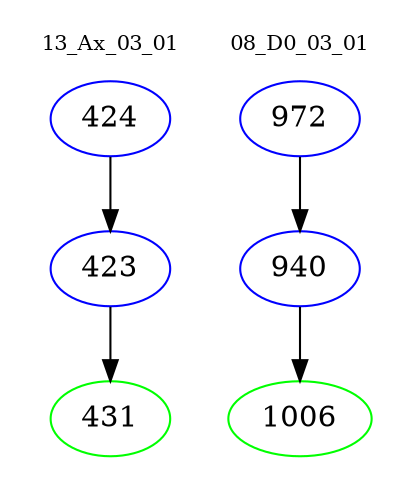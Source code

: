digraph{
subgraph cluster_0 {
color = white
label = "13_Ax_03_01";
fontsize=10;
T0_424 [label="424", color="blue"]
T0_424 -> T0_423 [color="black"]
T0_423 [label="423", color="blue"]
T0_423 -> T0_431 [color="black"]
T0_431 [label="431", color="green"]
}
subgraph cluster_1 {
color = white
label = "08_D0_03_01";
fontsize=10;
T1_972 [label="972", color="blue"]
T1_972 -> T1_940 [color="black"]
T1_940 [label="940", color="blue"]
T1_940 -> T1_1006 [color="black"]
T1_1006 [label="1006", color="green"]
}
}

